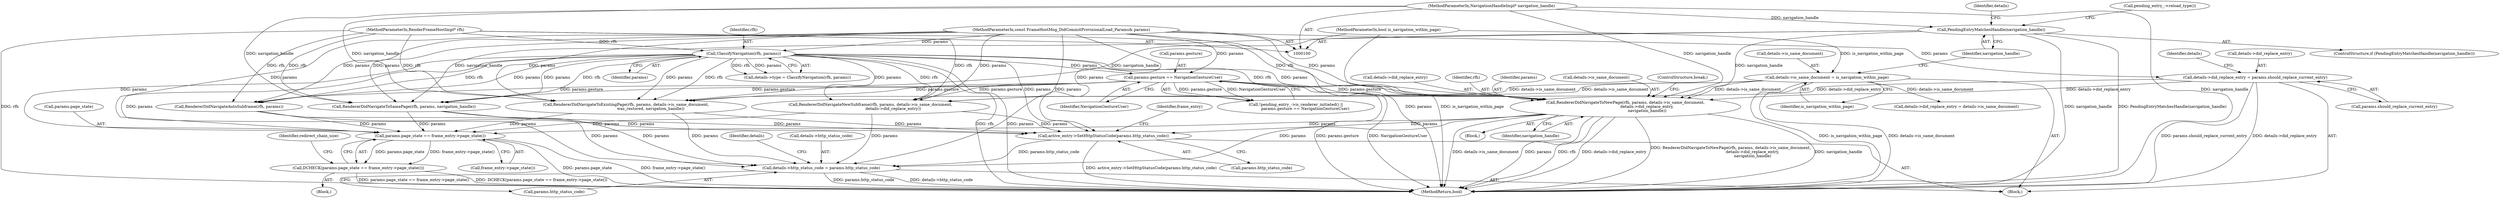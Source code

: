 digraph "0_Chrome_56a84aa67bb071a33a48ac1481b555c48e0a9a59_1@pointer" {
"1000234" [label="(Call,RendererDidNavigateToNewPage(rfh, params, details->is_same_document,\n                                   details->did_replace_entry,\n                                   navigation_handle))"];
"1000187" [label="(Call,ClassifyNavigation(rfh, params))"];
"1000101" [label="(MethodParameterIn,RenderFrameHostImpl* rfh)"];
"1000102" [label="(MethodParameterIn,const FrameHostMsg_DidCommitProvisionalLoad_Params& params)"];
"1000216" [label="(Call,params.gesture == NavigationGestureUser)"];
"1000190" [label="(Call,details->is_same_document = is_navigation_within_page)"];
"1000104" [label="(MethodParameterIn,bool is_navigation_within_page)"];
"1000176" [label="(Call,details->did_replace_entry = params.should_replace_current_entry)"];
"1000196" [label="(Call,PendingEntryMatchesHandle(navigation_handle))"];
"1000105" [label="(MethodParameterIn,NavigationHandleImpl* navigation_handle)"];
"1000324" [label="(Call,active_entry->SetHttpStatusCode(params.http_status_code))"];
"1000393" [label="(Call,details->http_status_code = params.http_status_code)"];
"1000346" [label="(Call,params.page_state == frame_entry->page_state())"];
"1000345" [label="(Call,DCHECK(params.page_state == frame_entry->page_state()))"];
"1000187" [label="(Call,ClassifyNavigation(rfh, params))"];
"1000347" [label="(Call,params.page_state)"];
"1000105" [label="(MethodParameterIn,NavigationHandleImpl* navigation_handle)"];
"1000344" [label="(Block,)"];
"1000185" [label="(Identifier,details)"];
"1000232" [label="(Block,)"];
"1000240" [label="(Call,details->did_replace_entry)"];
"1000345" [label="(Call,DCHECK(params.page_state == frame_entry->page_state()))"];
"1000183" [label="(Call,details->type = ClassifyNavigation(rfh, params))"];
"1000235" [label="(Identifier,rfh)"];
"1000393" [label="(Call,details->http_status_code = params.http_status_code)"];
"1000189" [label="(Identifier,params)"];
"1000350" [label="(Call,frame_entry->page_state())"];
"1000236" [label="(Identifier,params)"];
"1000237" [label="(Call,details->is_same_document)"];
"1000353" [label="(Identifier,redirect_chain_size)"];
"1000330" [label="(Identifier,frame_entry)"];
"1000234" [label="(Call,RendererDidNavigateToNewPage(rfh, params, details->is_same_document,\n                                   details->did_replace_entry,\n                                   navigation_handle))"];
"1000244" [label="(ControlStructure,break;)"];
"1000282" [label="(Call,RendererDidNavigateAutoSubframe(rfh, params))"];
"1000197" [label="(Identifier,navigation_handle)"];
"1000269" [label="(Call,RendererDidNavigateNewSubframe(rfh, params, details->is_same_document,\n                                     details->did_replace_entry))"];
"1000176" [label="(Call,details->did_replace_entry = params.should_replace_current_entry)"];
"1000346" [label="(Call,params.page_state == frame_entry->page_state())"];
"1000177" [label="(Call,details->did_replace_entry)"];
"1000230" [label="(Identifier,details)"];
"1000243" [label="(Identifier,navigation_handle)"];
"1000180" [label="(Call,params.should_replace_current_entry)"];
"1000325" [label="(Call,params.http_status_code)"];
"1000190" [label="(Call,details->is_same_document = is_navigation_within_page)"];
"1000253" [label="(Call,RendererDidNavigateToExistingPage(rfh, params, details->is_same_document,\n                                        was_restored, navigation_handle))"];
"1000194" [label="(Identifier,is_navigation_within_page)"];
"1000401" [label="(Identifier,details)"];
"1000195" [label="(ControlStructure,if (PendingEntryMatchesHandle(navigation_handle)))"];
"1000196" [label="(Call,PendingEntryMatchesHandle(navigation_handle))"];
"1000394" [label="(Call,details->http_status_code)"];
"1000220" [label="(Identifier,NavigationGestureUser)"];
"1000263" [label="(Call,RendererDidNavigateToSamePage(rfh, params, navigation_handle))"];
"1000324" [label="(Call,active_entry->SetHttpStatusCode(params.http_status_code))"];
"1000188" [label="(Identifier,rfh)"];
"1000432" [label="(MethodReturn,bool)"];
"1000106" [label="(Block,)"];
"1000397" [label="(Call,params.http_status_code)"];
"1000191" [label="(Call,details->is_same_document)"];
"1000213" [label="(Call,!pending_entry_->is_renderer_initiated() ||\n               params.gesture == NavigationGestureUser)"];
"1000101" [label="(MethodParameterIn,RenderFrameHostImpl* rfh)"];
"1000246" [label="(Call,details->did_replace_entry = details->is_same_document)"];
"1000216" [label="(Call,params.gesture == NavigationGestureUser)"];
"1000104" [label="(MethodParameterIn,bool is_navigation_within_page)"];
"1000201" [label="(Call,pending_entry_->reload_type())"];
"1000102" [label="(MethodParameterIn,const FrameHostMsg_DidCommitProvisionalLoad_Params& params)"];
"1000217" [label="(Call,params.gesture)"];
"1000234" -> "1000232"  [label="AST: "];
"1000234" -> "1000243"  [label="CFG: "];
"1000235" -> "1000234"  [label="AST: "];
"1000236" -> "1000234"  [label="AST: "];
"1000237" -> "1000234"  [label="AST: "];
"1000240" -> "1000234"  [label="AST: "];
"1000243" -> "1000234"  [label="AST: "];
"1000244" -> "1000234"  [label="CFG: "];
"1000234" -> "1000432"  [label="DDG: details->is_same_document"];
"1000234" -> "1000432"  [label="DDG: params"];
"1000234" -> "1000432"  [label="DDG: rfh"];
"1000234" -> "1000432"  [label="DDG: details->did_replace_entry"];
"1000234" -> "1000432"  [label="DDG: RendererDidNavigateToNewPage(rfh, params, details->is_same_document,\n                                   details->did_replace_entry,\n                                   navigation_handle)"];
"1000234" -> "1000432"  [label="DDG: navigation_handle"];
"1000187" -> "1000234"  [label="DDG: rfh"];
"1000187" -> "1000234"  [label="DDG: params"];
"1000101" -> "1000234"  [label="DDG: rfh"];
"1000216" -> "1000234"  [label="DDG: params.gesture"];
"1000102" -> "1000234"  [label="DDG: params"];
"1000190" -> "1000234"  [label="DDG: details->is_same_document"];
"1000176" -> "1000234"  [label="DDG: details->did_replace_entry"];
"1000196" -> "1000234"  [label="DDG: navigation_handle"];
"1000105" -> "1000234"  [label="DDG: navigation_handle"];
"1000234" -> "1000324"  [label="DDG: params"];
"1000234" -> "1000346"  [label="DDG: params"];
"1000234" -> "1000393"  [label="DDG: params"];
"1000187" -> "1000183"  [label="AST: "];
"1000187" -> "1000189"  [label="CFG: "];
"1000188" -> "1000187"  [label="AST: "];
"1000189" -> "1000187"  [label="AST: "];
"1000183" -> "1000187"  [label="CFG: "];
"1000187" -> "1000432"  [label="DDG: rfh"];
"1000187" -> "1000432"  [label="DDG: params"];
"1000187" -> "1000183"  [label="DDG: rfh"];
"1000187" -> "1000183"  [label="DDG: params"];
"1000101" -> "1000187"  [label="DDG: rfh"];
"1000102" -> "1000187"  [label="DDG: params"];
"1000187" -> "1000216"  [label="DDG: params"];
"1000187" -> "1000253"  [label="DDG: rfh"];
"1000187" -> "1000253"  [label="DDG: params"];
"1000187" -> "1000263"  [label="DDG: rfh"];
"1000187" -> "1000263"  [label="DDG: params"];
"1000187" -> "1000269"  [label="DDG: rfh"];
"1000187" -> "1000269"  [label="DDG: params"];
"1000187" -> "1000282"  [label="DDG: rfh"];
"1000187" -> "1000282"  [label="DDG: params"];
"1000187" -> "1000324"  [label="DDG: params"];
"1000187" -> "1000346"  [label="DDG: params"];
"1000187" -> "1000393"  [label="DDG: params"];
"1000101" -> "1000100"  [label="AST: "];
"1000101" -> "1000432"  [label="DDG: rfh"];
"1000101" -> "1000253"  [label="DDG: rfh"];
"1000101" -> "1000263"  [label="DDG: rfh"];
"1000101" -> "1000269"  [label="DDG: rfh"];
"1000101" -> "1000282"  [label="DDG: rfh"];
"1000102" -> "1000100"  [label="AST: "];
"1000102" -> "1000432"  [label="DDG: params"];
"1000102" -> "1000176"  [label="DDG: params"];
"1000102" -> "1000216"  [label="DDG: params"];
"1000102" -> "1000253"  [label="DDG: params"];
"1000102" -> "1000263"  [label="DDG: params"];
"1000102" -> "1000269"  [label="DDG: params"];
"1000102" -> "1000282"  [label="DDG: params"];
"1000102" -> "1000324"  [label="DDG: params"];
"1000102" -> "1000346"  [label="DDG: params"];
"1000102" -> "1000393"  [label="DDG: params"];
"1000216" -> "1000213"  [label="AST: "];
"1000216" -> "1000220"  [label="CFG: "];
"1000217" -> "1000216"  [label="AST: "];
"1000220" -> "1000216"  [label="AST: "];
"1000213" -> "1000216"  [label="CFG: "];
"1000216" -> "1000432"  [label="DDG: params.gesture"];
"1000216" -> "1000432"  [label="DDG: NavigationGestureUser"];
"1000216" -> "1000213"  [label="DDG: params.gesture"];
"1000216" -> "1000213"  [label="DDG: NavigationGestureUser"];
"1000216" -> "1000253"  [label="DDG: params.gesture"];
"1000216" -> "1000263"  [label="DDG: params.gesture"];
"1000216" -> "1000269"  [label="DDG: params.gesture"];
"1000216" -> "1000282"  [label="DDG: params.gesture"];
"1000190" -> "1000106"  [label="AST: "];
"1000190" -> "1000194"  [label="CFG: "];
"1000191" -> "1000190"  [label="AST: "];
"1000194" -> "1000190"  [label="AST: "];
"1000197" -> "1000190"  [label="CFG: "];
"1000190" -> "1000432"  [label="DDG: is_navigation_within_page"];
"1000190" -> "1000432"  [label="DDG: details->is_same_document"];
"1000104" -> "1000190"  [label="DDG: is_navigation_within_page"];
"1000190" -> "1000246"  [label="DDG: details->is_same_document"];
"1000190" -> "1000253"  [label="DDG: details->is_same_document"];
"1000190" -> "1000269"  [label="DDG: details->is_same_document"];
"1000104" -> "1000100"  [label="AST: "];
"1000104" -> "1000432"  [label="DDG: is_navigation_within_page"];
"1000176" -> "1000106"  [label="AST: "];
"1000176" -> "1000180"  [label="CFG: "];
"1000177" -> "1000176"  [label="AST: "];
"1000180" -> "1000176"  [label="AST: "];
"1000185" -> "1000176"  [label="CFG: "];
"1000176" -> "1000432"  [label="DDG: params.should_replace_current_entry"];
"1000176" -> "1000432"  [label="DDG: details->did_replace_entry"];
"1000176" -> "1000269"  [label="DDG: details->did_replace_entry"];
"1000196" -> "1000195"  [label="AST: "];
"1000196" -> "1000197"  [label="CFG: "];
"1000197" -> "1000196"  [label="AST: "];
"1000201" -> "1000196"  [label="CFG: "];
"1000230" -> "1000196"  [label="CFG: "];
"1000196" -> "1000432"  [label="DDG: navigation_handle"];
"1000196" -> "1000432"  [label="DDG: PendingEntryMatchesHandle(navigation_handle)"];
"1000105" -> "1000196"  [label="DDG: navigation_handle"];
"1000196" -> "1000253"  [label="DDG: navigation_handle"];
"1000196" -> "1000263"  [label="DDG: navigation_handle"];
"1000105" -> "1000100"  [label="AST: "];
"1000105" -> "1000432"  [label="DDG: navigation_handle"];
"1000105" -> "1000253"  [label="DDG: navigation_handle"];
"1000105" -> "1000263"  [label="DDG: navigation_handle"];
"1000324" -> "1000106"  [label="AST: "];
"1000324" -> "1000325"  [label="CFG: "];
"1000325" -> "1000324"  [label="AST: "];
"1000330" -> "1000324"  [label="CFG: "];
"1000324" -> "1000432"  [label="DDG: active_entry->SetHttpStatusCode(params.http_status_code)"];
"1000253" -> "1000324"  [label="DDG: params"];
"1000263" -> "1000324"  [label="DDG: params"];
"1000269" -> "1000324"  [label="DDG: params"];
"1000282" -> "1000324"  [label="DDG: params"];
"1000324" -> "1000393"  [label="DDG: params.http_status_code"];
"1000393" -> "1000106"  [label="AST: "];
"1000393" -> "1000397"  [label="CFG: "];
"1000394" -> "1000393"  [label="AST: "];
"1000397" -> "1000393"  [label="AST: "];
"1000401" -> "1000393"  [label="CFG: "];
"1000393" -> "1000432"  [label="DDG: params.http_status_code"];
"1000393" -> "1000432"  [label="DDG: details->http_status_code"];
"1000253" -> "1000393"  [label="DDG: params"];
"1000263" -> "1000393"  [label="DDG: params"];
"1000269" -> "1000393"  [label="DDG: params"];
"1000282" -> "1000393"  [label="DDG: params"];
"1000346" -> "1000345"  [label="AST: "];
"1000346" -> "1000350"  [label="CFG: "];
"1000347" -> "1000346"  [label="AST: "];
"1000350" -> "1000346"  [label="AST: "];
"1000345" -> "1000346"  [label="CFG: "];
"1000346" -> "1000432"  [label="DDG: params.page_state"];
"1000346" -> "1000432"  [label="DDG: frame_entry->page_state()"];
"1000346" -> "1000345"  [label="DDG: params.page_state"];
"1000346" -> "1000345"  [label="DDG: frame_entry->page_state()"];
"1000253" -> "1000346"  [label="DDG: params"];
"1000263" -> "1000346"  [label="DDG: params"];
"1000269" -> "1000346"  [label="DDG: params"];
"1000282" -> "1000346"  [label="DDG: params"];
"1000345" -> "1000344"  [label="AST: "];
"1000353" -> "1000345"  [label="CFG: "];
"1000345" -> "1000432"  [label="DDG: params.page_state == frame_entry->page_state()"];
"1000345" -> "1000432"  [label="DDG: DCHECK(params.page_state == frame_entry->page_state())"];
}
